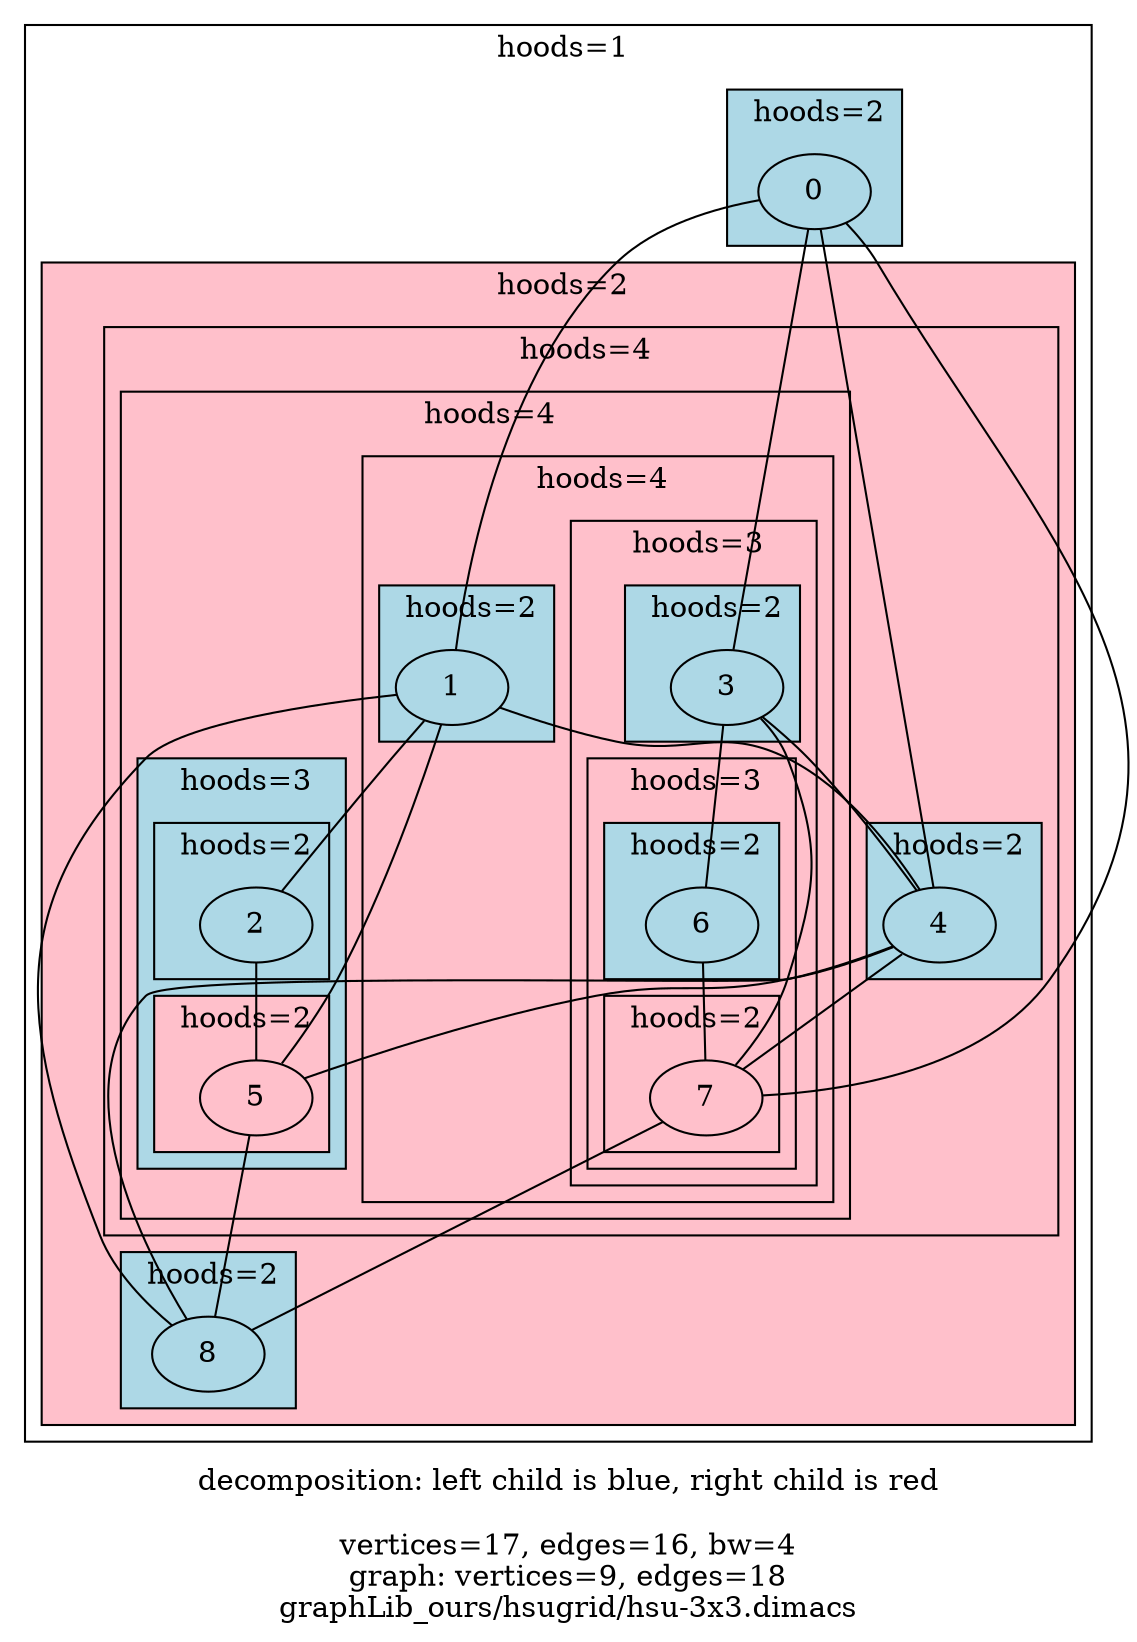 graph {
label = "decomposition: left child is blue, right child is red\n\nvertices=17, edges=16, bw=4\ngraph: vertices=9, edges=18\ngraphLib_ours/hsugrid/hsu-3x3.dimacs"; 

subgraph cluster_0{
label = " hoods=1";
24669796;
26715004;
7224672;
25142878;
25396707;
30090737;
2623667;
5462872;
9578500;

subgraph cluster_1{
style=filled;
fillcolor = lightblue;label = " hoods=2";
24669796;
}

subgraph cluster_2{
style=filled;
fillcolor = pink;label = " hoods=2";
26715004;
7224672;
25142878;
25396707;
30090737;
2623667;
5462872;
9578500;

subgraph cluster_3{
style=filled;
fillcolor = lightblue;label = " hoods=2";
9578500;
}

subgraph cluster_4{
style=filled;
fillcolor = pink;label = " hoods=4";
26715004;
7224672;
25142878;
25396707;
30090737;
2623667;
5462872;

subgraph cluster_5{
style=filled;
fillcolor = lightblue;label = " hoods=2";
25396707;
}

subgraph cluster_6{
style=filled;
fillcolor = pink;label = " hoods=4";
26715004;
7224672;
25142878;
30090737;
2623667;
5462872;

subgraph cluster_7{
style=filled;
fillcolor = lightblue;label = " hoods=3";
7224672;
30090737;

subgraph cluster_15{
style=filled;
fillcolor = lightblue;label = " hoods=2";
7224672;
}

subgraph cluster_16{
style=filled;
fillcolor = pink;label = " hoods=2";
30090737;
}
}

subgraph cluster_8{
style=filled;
fillcolor = pink;label = " hoods=4";
26715004;
25142878;
2623667;
5462872;

subgraph cluster_9{
style=filled;
fillcolor = lightblue;label = " hoods=2";
26715004;
}

subgraph cluster_10{
style=filled;
fillcolor = pink;label = " hoods=3";
25142878;
2623667;
5462872;

subgraph cluster_11{
style=filled;
fillcolor = lightblue;label = " hoods=2";
25142878;
}

subgraph cluster_12{
style=filled;
fillcolor = pink;label = " hoods=3";
2623667;
5462872;

subgraph cluster_13{
style=filled;
fillcolor = lightblue;label = " hoods=2";
2623667;
}

subgraph cluster_14{
style=filled;
fillcolor = pink;label = " hoods=2";
5462872;
}
}
}
}
}
}
}
}
subgraph realgraph {
node [shape=circle]label = "real graph"; 
24669796 [ label = "0" ];
26715004 [ label = "1" ];
7224672 [ label = "2" ];
25142878 [ label = "3" ];
25396707 [ label = "4" ];
30090737 [ label = "5" ];
2623667 [ label = "6" ];
5462872 [ label = "7" ];
9578500 [ label = "8" ];
"24669796" -- "26715004";
"24669796" -- "25142878";
"24669796" -- "25396707";
"24669796" -- "5462872";
"26715004" -- "7224672";
"26715004" -- "25396707";
"26715004" -- "30090737";
"26715004" -- "9578500";
"7224672" -- "30090737";
"25142878" -- "25396707";
"25142878" -- "2623667";
"25142878" -- "5462872";
"25396707" -- "30090737";
"25396707" -- "5462872";
"25396707" -- "9578500";
"30090737" -- "9578500";
"2623667" -- "5462872";
"5462872" -- "9578500";
}
}
